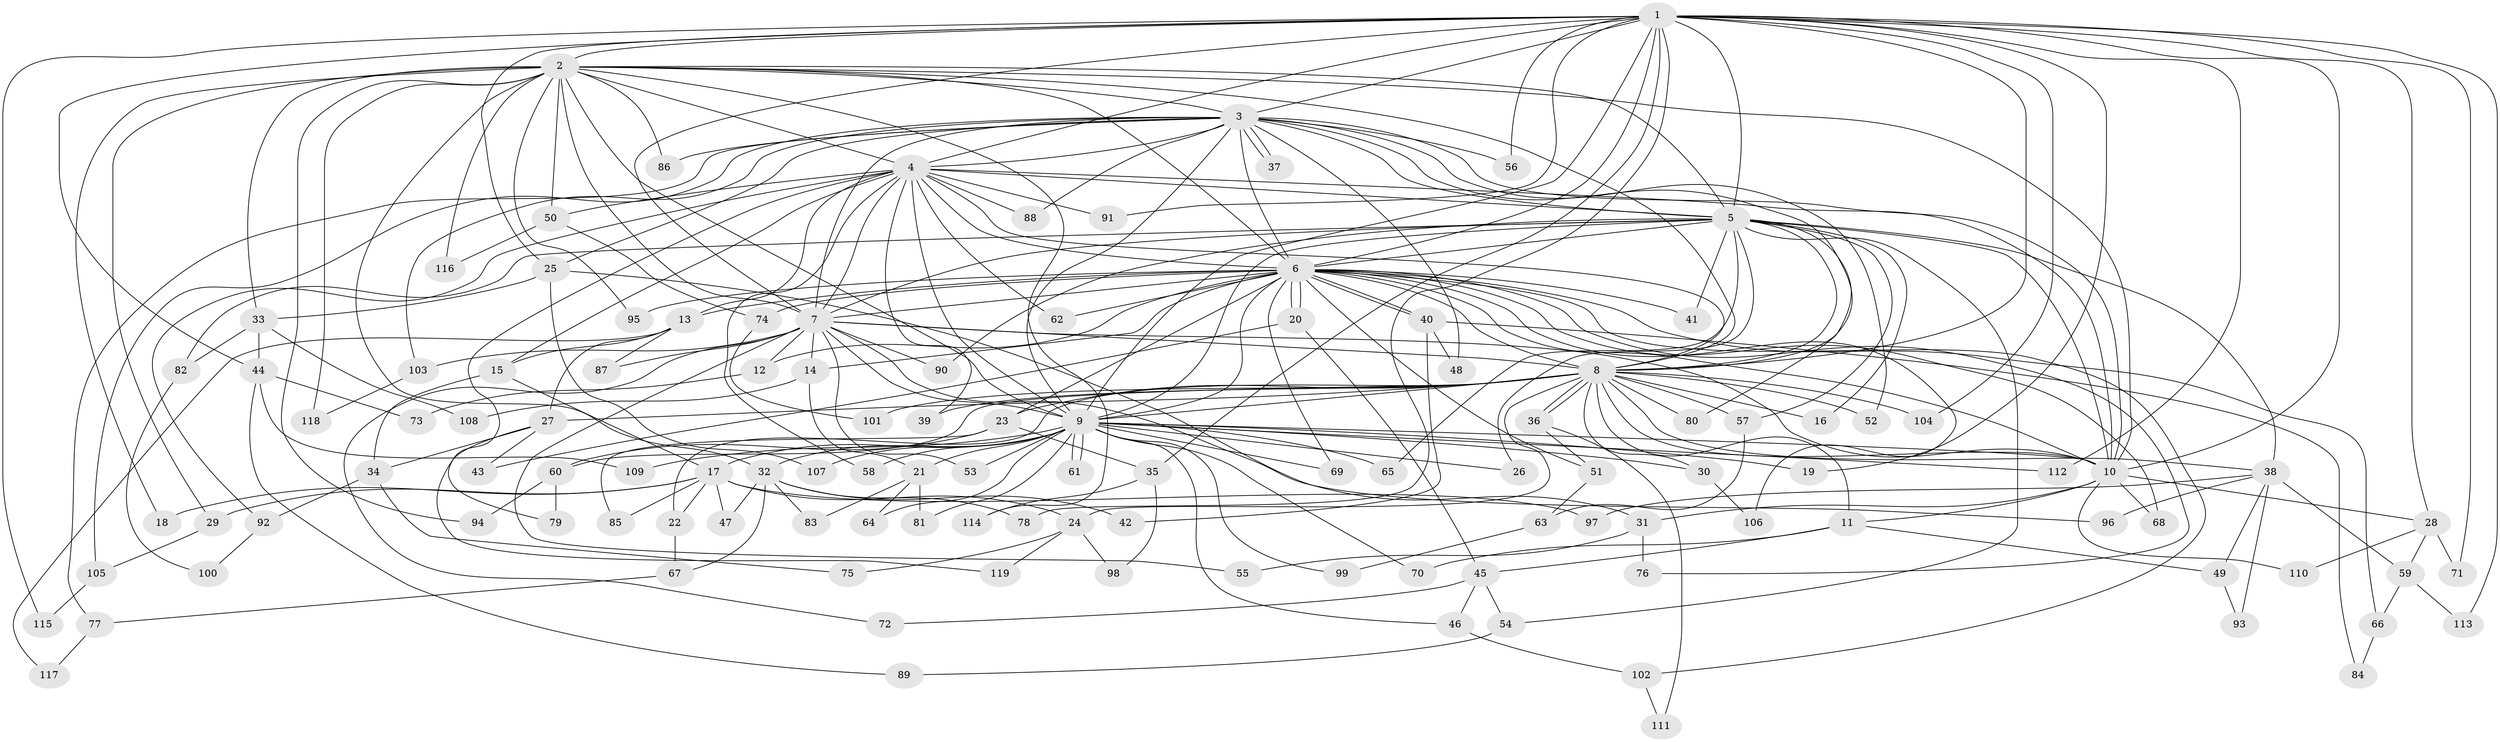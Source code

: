 // Generated by graph-tools (version 1.1) at 2025/01/03/09/25 03:01:20]
// undirected, 119 vertices, 263 edges
graph export_dot {
graph [start="1"]
  node [color=gray90,style=filled];
  1;
  2;
  3;
  4;
  5;
  6;
  7;
  8;
  9;
  10;
  11;
  12;
  13;
  14;
  15;
  16;
  17;
  18;
  19;
  20;
  21;
  22;
  23;
  24;
  25;
  26;
  27;
  28;
  29;
  30;
  31;
  32;
  33;
  34;
  35;
  36;
  37;
  38;
  39;
  40;
  41;
  42;
  43;
  44;
  45;
  46;
  47;
  48;
  49;
  50;
  51;
  52;
  53;
  54;
  55;
  56;
  57;
  58;
  59;
  60;
  61;
  62;
  63;
  64;
  65;
  66;
  67;
  68;
  69;
  70;
  71;
  72;
  73;
  74;
  75;
  76;
  77;
  78;
  79;
  80;
  81;
  82;
  83;
  84;
  85;
  86;
  87;
  88;
  89;
  90;
  91;
  92;
  93;
  94;
  95;
  96;
  97;
  98;
  99;
  100;
  101;
  102;
  103;
  104;
  105;
  106;
  107;
  108;
  109;
  110;
  111;
  112;
  113;
  114;
  115;
  116;
  117;
  118;
  119;
  1 -- 2;
  1 -- 3;
  1 -- 4;
  1 -- 5;
  1 -- 6;
  1 -- 7;
  1 -- 8;
  1 -- 9;
  1 -- 10;
  1 -- 19;
  1 -- 25;
  1 -- 28;
  1 -- 35;
  1 -- 44;
  1 -- 56;
  1 -- 71;
  1 -- 78;
  1 -- 91;
  1 -- 104;
  1 -- 112;
  1 -- 113;
  1 -- 115;
  2 -- 3;
  2 -- 4;
  2 -- 5;
  2 -- 6;
  2 -- 7;
  2 -- 8;
  2 -- 9;
  2 -- 10;
  2 -- 18;
  2 -- 29;
  2 -- 32;
  2 -- 33;
  2 -- 50;
  2 -- 86;
  2 -- 94;
  2 -- 95;
  2 -- 114;
  2 -- 116;
  2 -- 118;
  3 -- 4;
  3 -- 5;
  3 -- 6;
  3 -- 7;
  3 -- 8;
  3 -- 9;
  3 -- 10;
  3 -- 25;
  3 -- 37;
  3 -- 37;
  3 -- 48;
  3 -- 52;
  3 -- 56;
  3 -- 77;
  3 -- 86;
  3 -- 88;
  3 -- 103;
  3 -- 105;
  4 -- 5;
  4 -- 6;
  4 -- 7;
  4 -- 8;
  4 -- 9;
  4 -- 10;
  4 -- 13;
  4 -- 15;
  4 -- 39;
  4 -- 50;
  4 -- 58;
  4 -- 62;
  4 -- 79;
  4 -- 88;
  4 -- 91;
  4 -- 92;
  5 -- 6;
  5 -- 7;
  5 -- 8;
  5 -- 9;
  5 -- 10;
  5 -- 16;
  5 -- 26;
  5 -- 38;
  5 -- 41;
  5 -- 54;
  5 -- 57;
  5 -- 65;
  5 -- 80;
  5 -- 82;
  5 -- 90;
  6 -- 7;
  6 -- 8;
  6 -- 9;
  6 -- 10;
  6 -- 12;
  6 -- 13;
  6 -- 14;
  6 -- 20;
  6 -- 20;
  6 -- 23;
  6 -- 40;
  6 -- 40;
  6 -- 41;
  6 -- 51;
  6 -- 62;
  6 -- 66;
  6 -- 68;
  6 -- 69;
  6 -- 74;
  6 -- 76;
  6 -- 95;
  6 -- 102;
  6 -- 106;
  7 -- 8;
  7 -- 9;
  7 -- 10;
  7 -- 12;
  7 -- 14;
  7 -- 53;
  7 -- 55;
  7 -- 72;
  7 -- 87;
  7 -- 90;
  7 -- 96;
  7 -- 103;
  8 -- 9;
  8 -- 10;
  8 -- 11;
  8 -- 16;
  8 -- 22;
  8 -- 23;
  8 -- 24;
  8 -- 27;
  8 -- 30;
  8 -- 36;
  8 -- 36;
  8 -- 38;
  8 -- 39;
  8 -- 52;
  8 -- 57;
  8 -- 60;
  8 -- 80;
  8 -- 101;
  8 -- 104;
  9 -- 10;
  9 -- 17;
  9 -- 19;
  9 -- 21;
  9 -- 26;
  9 -- 30;
  9 -- 32;
  9 -- 46;
  9 -- 53;
  9 -- 58;
  9 -- 61;
  9 -- 61;
  9 -- 64;
  9 -- 65;
  9 -- 69;
  9 -- 70;
  9 -- 81;
  9 -- 99;
  9 -- 107;
  9 -- 109;
  9 -- 112;
  10 -- 11;
  10 -- 28;
  10 -- 31;
  10 -- 68;
  10 -- 110;
  11 -- 45;
  11 -- 49;
  11 -- 70;
  12 -- 73;
  13 -- 15;
  13 -- 27;
  13 -- 87;
  13 -- 117;
  14 -- 21;
  14 -- 108;
  15 -- 17;
  15 -- 34;
  17 -- 18;
  17 -- 22;
  17 -- 24;
  17 -- 29;
  17 -- 47;
  17 -- 85;
  17 -- 97;
  20 -- 43;
  20 -- 45;
  21 -- 64;
  21 -- 81;
  21 -- 83;
  22 -- 67;
  23 -- 35;
  23 -- 60;
  23 -- 85;
  24 -- 75;
  24 -- 98;
  24 -- 119;
  25 -- 31;
  25 -- 33;
  25 -- 107;
  27 -- 34;
  27 -- 43;
  27 -- 119;
  28 -- 59;
  28 -- 71;
  28 -- 110;
  29 -- 105;
  30 -- 106;
  31 -- 55;
  31 -- 76;
  32 -- 42;
  32 -- 47;
  32 -- 67;
  32 -- 78;
  32 -- 83;
  33 -- 44;
  33 -- 82;
  33 -- 108;
  34 -- 75;
  34 -- 92;
  35 -- 98;
  35 -- 114;
  36 -- 51;
  36 -- 111;
  38 -- 49;
  38 -- 59;
  38 -- 93;
  38 -- 96;
  38 -- 97;
  40 -- 42;
  40 -- 48;
  40 -- 84;
  44 -- 73;
  44 -- 89;
  44 -- 109;
  45 -- 46;
  45 -- 54;
  45 -- 72;
  46 -- 102;
  49 -- 93;
  50 -- 74;
  50 -- 116;
  51 -- 63;
  54 -- 89;
  57 -- 63;
  59 -- 66;
  59 -- 113;
  60 -- 79;
  60 -- 94;
  63 -- 99;
  66 -- 84;
  67 -- 77;
  74 -- 101;
  77 -- 117;
  82 -- 100;
  92 -- 100;
  102 -- 111;
  103 -- 118;
  105 -- 115;
}

